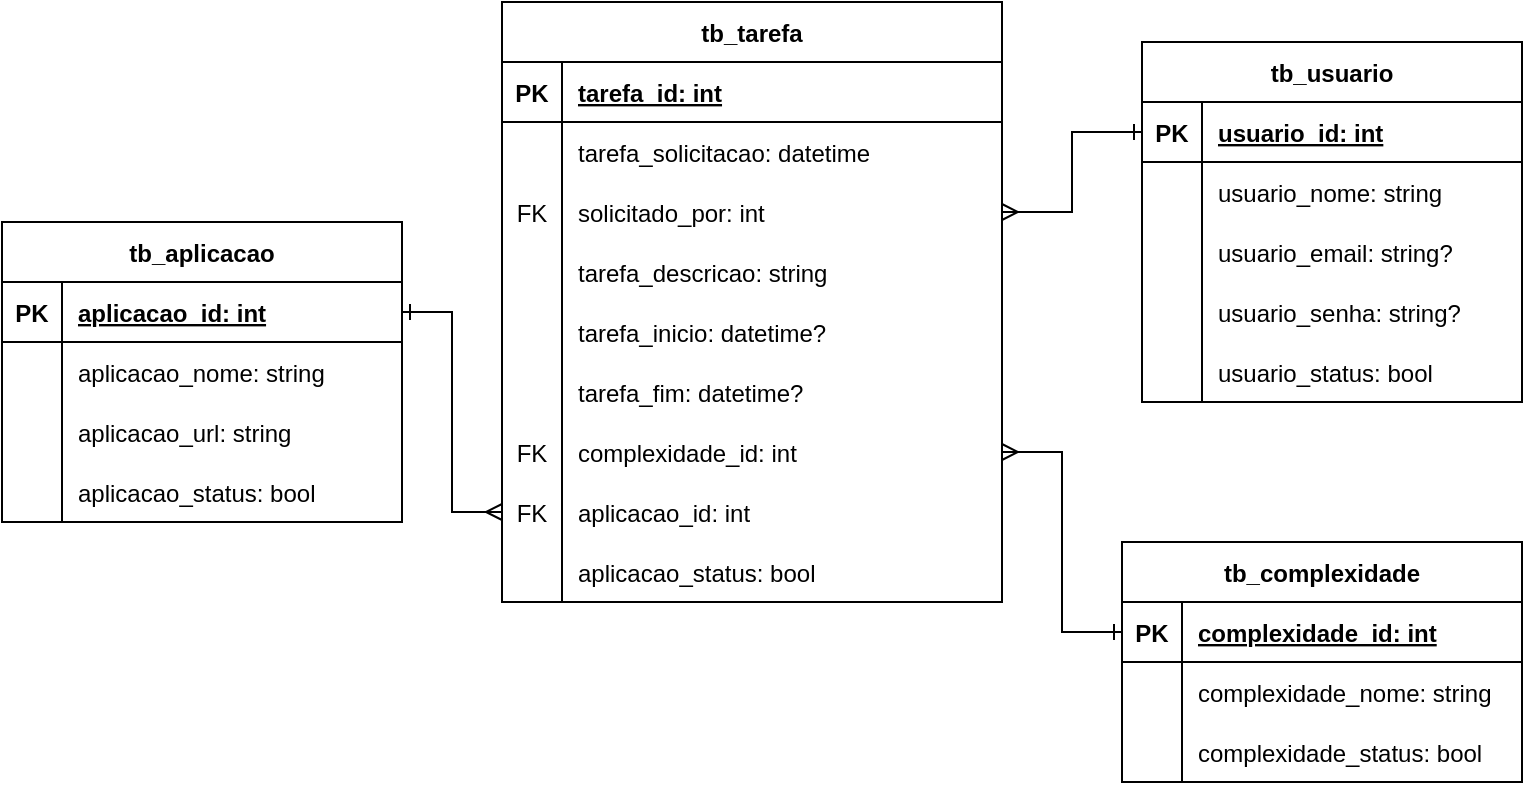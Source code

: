 <mxfile version="14.6.12" type="device"><diagram id="q1IHWpPg_JUJpRTzIYyi" name="Page-1"><mxGraphModel dx="868" dy="492" grid="1" gridSize="10" guides="1" tooltips="1" connect="1" arrows="1" fold="1" page="1" pageScale="1" pageWidth="827" pageHeight="1169" math="0" shadow="0"><root><mxCell id="0"/><mxCell id="1" parent="0"/><mxCell id="A8hZVh1yH3WaNDWAhd9J-1" value="tb_tarefa" style="shape=table;startSize=30;container=1;collapsible=1;childLayout=tableLayout;fixedRows=1;rowLines=0;fontStyle=1;align=center;resizeLast=1;" vertex="1" parent="1"><mxGeometry x="290" y="110" width="250" height="300" as="geometry"/></mxCell><mxCell id="A8hZVh1yH3WaNDWAhd9J-2" value="" style="shape=partialRectangle;collapsible=0;dropTarget=0;pointerEvents=0;fillColor=none;points=[[0,0.5],[1,0.5]];portConstraint=eastwest;top=0;left=0;right=0;bottom=1;" vertex="1" parent="A8hZVh1yH3WaNDWAhd9J-1"><mxGeometry y="30" width="250" height="30" as="geometry"/></mxCell><mxCell id="A8hZVh1yH3WaNDWAhd9J-3" value="PK" style="shape=partialRectangle;overflow=hidden;connectable=0;fillColor=none;top=0;left=0;bottom=0;right=0;fontStyle=1;" vertex="1" parent="A8hZVh1yH3WaNDWAhd9J-2"><mxGeometry width="30" height="30" as="geometry"/></mxCell><mxCell id="A8hZVh1yH3WaNDWAhd9J-4" value="tarefa_id: int" style="shape=partialRectangle;overflow=hidden;connectable=0;fillColor=none;top=0;left=0;bottom=0;right=0;align=left;spacingLeft=6;fontStyle=5;" vertex="1" parent="A8hZVh1yH3WaNDWAhd9J-2"><mxGeometry x="30" width="220" height="30" as="geometry"/></mxCell><mxCell id="A8hZVh1yH3WaNDWAhd9J-5" value="" style="shape=partialRectangle;collapsible=0;dropTarget=0;pointerEvents=0;fillColor=none;points=[[0,0.5],[1,0.5]];portConstraint=eastwest;top=0;left=0;right=0;bottom=0;" vertex="1" parent="A8hZVh1yH3WaNDWAhd9J-1"><mxGeometry y="60" width="250" height="30" as="geometry"/></mxCell><mxCell id="A8hZVh1yH3WaNDWAhd9J-6" value="" style="shape=partialRectangle;overflow=hidden;connectable=0;fillColor=none;top=0;left=0;bottom=0;right=0;" vertex="1" parent="A8hZVh1yH3WaNDWAhd9J-5"><mxGeometry width="30" height="30" as="geometry"/></mxCell><mxCell id="A8hZVh1yH3WaNDWAhd9J-7" value="tarefa_solicitacao: datetime" style="shape=partialRectangle;overflow=hidden;connectable=0;fillColor=none;top=0;left=0;bottom=0;right=0;align=left;spacingLeft=6;" vertex="1" parent="A8hZVh1yH3WaNDWAhd9J-5"><mxGeometry x="30" width="220" height="30" as="geometry"/></mxCell><mxCell id="A8hZVh1yH3WaNDWAhd9J-8" value="" style="shape=partialRectangle;collapsible=0;dropTarget=0;pointerEvents=0;fillColor=none;points=[[0,0.5],[1,0.5]];portConstraint=eastwest;top=0;left=0;right=0;bottom=0;" vertex="1" parent="A8hZVh1yH3WaNDWAhd9J-1"><mxGeometry y="90" width="250" height="30" as="geometry"/></mxCell><mxCell id="A8hZVh1yH3WaNDWAhd9J-9" value="FK" style="shape=partialRectangle;overflow=hidden;connectable=0;fillColor=none;top=0;left=0;bottom=0;right=0;" vertex="1" parent="A8hZVh1yH3WaNDWAhd9J-8"><mxGeometry width="30" height="30" as="geometry"/></mxCell><mxCell id="A8hZVh1yH3WaNDWAhd9J-10" value="solicitado_por: int" style="shape=partialRectangle;overflow=hidden;connectable=0;fillColor=none;top=0;left=0;bottom=0;right=0;align=left;spacingLeft=6;" vertex="1" parent="A8hZVh1yH3WaNDWAhd9J-8"><mxGeometry x="30" width="220" height="30" as="geometry"/></mxCell><mxCell id="A8hZVh1yH3WaNDWAhd9J-11" value="" style="shape=partialRectangle;collapsible=0;dropTarget=0;pointerEvents=0;fillColor=none;points=[[0,0.5],[1,0.5]];portConstraint=eastwest;top=0;left=0;right=0;bottom=0;" vertex="1" parent="A8hZVh1yH3WaNDWAhd9J-1"><mxGeometry y="120" width="250" height="30" as="geometry"/></mxCell><mxCell id="A8hZVh1yH3WaNDWAhd9J-12" value="" style="shape=partialRectangle;overflow=hidden;connectable=0;fillColor=none;top=0;left=0;bottom=0;right=0;" vertex="1" parent="A8hZVh1yH3WaNDWAhd9J-11"><mxGeometry width="30" height="30" as="geometry"/></mxCell><mxCell id="A8hZVh1yH3WaNDWAhd9J-13" value="tarefa_descricao: string" style="shape=partialRectangle;overflow=hidden;connectable=0;fillColor=none;top=0;left=0;bottom=0;right=0;align=left;spacingLeft=6;" vertex="1" parent="A8hZVh1yH3WaNDWAhd9J-11"><mxGeometry x="30" width="220" height="30" as="geometry"/></mxCell><mxCell id="A8hZVh1yH3WaNDWAhd9J-14" value="" style="shape=partialRectangle;collapsible=0;dropTarget=0;pointerEvents=0;fillColor=none;points=[[0,0.5],[1,0.5]];portConstraint=eastwest;top=0;left=0;right=0;bottom=0;" vertex="1" parent="A8hZVh1yH3WaNDWAhd9J-1"><mxGeometry y="150" width="250" height="30" as="geometry"/></mxCell><mxCell id="A8hZVh1yH3WaNDWAhd9J-15" value="" style="shape=partialRectangle;overflow=hidden;connectable=0;fillColor=none;top=0;left=0;bottom=0;right=0;" vertex="1" parent="A8hZVh1yH3WaNDWAhd9J-14"><mxGeometry width="30" height="30" as="geometry"/></mxCell><mxCell id="A8hZVh1yH3WaNDWAhd9J-16" value="tarefa_inicio: datetime?" style="shape=partialRectangle;overflow=hidden;connectable=0;fillColor=none;top=0;left=0;bottom=0;right=0;align=left;spacingLeft=6;" vertex="1" parent="A8hZVh1yH3WaNDWAhd9J-14"><mxGeometry x="30" width="220" height="30" as="geometry"/></mxCell><mxCell id="A8hZVh1yH3WaNDWAhd9J-17" value="" style="shape=partialRectangle;collapsible=0;dropTarget=0;pointerEvents=0;fillColor=none;points=[[0,0.5],[1,0.5]];portConstraint=eastwest;top=0;left=0;right=0;bottom=0;" vertex="1" parent="A8hZVh1yH3WaNDWAhd9J-1"><mxGeometry y="180" width="250" height="30" as="geometry"/></mxCell><mxCell id="A8hZVh1yH3WaNDWAhd9J-18" value="" style="shape=partialRectangle;overflow=hidden;connectable=0;fillColor=none;top=0;left=0;bottom=0;right=0;" vertex="1" parent="A8hZVh1yH3WaNDWAhd9J-17"><mxGeometry width="30" height="30" as="geometry"/></mxCell><mxCell id="A8hZVh1yH3WaNDWAhd9J-19" value="tarefa_fim: datetime?" style="shape=partialRectangle;overflow=hidden;connectable=0;fillColor=none;top=0;left=0;bottom=0;right=0;align=left;spacingLeft=6;" vertex="1" parent="A8hZVh1yH3WaNDWAhd9J-17"><mxGeometry x="30" width="220" height="30" as="geometry"/></mxCell><mxCell id="A8hZVh1yH3WaNDWAhd9J-20" value="" style="shape=partialRectangle;collapsible=0;dropTarget=0;pointerEvents=0;fillColor=none;points=[[0,0.5],[1,0.5]];portConstraint=eastwest;top=0;left=0;right=0;bottom=0;" vertex="1" parent="A8hZVh1yH3WaNDWAhd9J-1"><mxGeometry y="210" width="250" height="30" as="geometry"/></mxCell><mxCell id="A8hZVh1yH3WaNDWAhd9J-21" value="FK" style="shape=partialRectangle;overflow=hidden;connectable=0;fillColor=none;top=0;left=0;bottom=0;right=0;" vertex="1" parent="A8hZVh1yH3WaNDWAhd9J-20"><mxGeometry width="30" height="30" as="geometry"/></mxCell><mxCell id="A8hZVh1yH3WaNDWAhd9J-22" value="complexidade_id: int" style="shape=partialRectangle;overflow=hidden;connectable=0;fillColor=none;top=0;left=0;bottom=0;right=0;align=left;spacingLeft=6;" vertex="1" parent="A8hZVh1yH3WaNDWAhd9J-20"><mxGeometry x="30" width="220" height="30" as="geometry"/></mxCell><mxCell id="A8hZVh1yH3WaNDWAhd9J-23" value="" style="shape=partialRectangle;collapsible=0;dropTarget=0;pointerEvents=0;fillColor=none;points=[[0,0.5],[1,0.5]];portConstraint=eastwest;top=0;left=0;right=0;bottom=0;" vertex="1" parent="A8hZVh1yH3WaNDWAhd9J-1"><mxGeometry y="240" width="250" height="30" as="geometry"/></mxCell><mxCell id="A8hZVh1yH3WaNDWAhd9J-24" value="FK" style="shape=partialRectangle;overflow=hidden;connectable=0;fillColor=none;top=0;left=0;bottom=0;right=0;" vertex="1" parent="A8hZVh1yH3WaNDWAhd9J-23"><mxGeometry width="30" height="30" as="geometry"/></mxCell><mxCell id="A8hZVh1yH3WaNDWAhd9J-25" value="aplicacao_id: int" style="shape=partialRectangle;overflow=hidden;connectable=0;fillColor=none;top=0;left=0;bottom=0;right=0;align=left;spacingLeft=6;" vertex="1" parent="A8hZVh1yH3WaNDWAhd9J-23"><mxGeometry x="30" width="220" height="30" as="geometry"/></mxCell><mxCell id="A8hZVh1yH3WaNDWAhd9J-64" value="" style="shape=partialRectangle;collapsible=0;dropTarget=0;pointerEvents=0;fillColor=none;points=[[0,0.5],[1,0.5]];portConstraint=eastwest;top=0;left=0;right=0;bottom=0;" vertex="1" parent="A8hZVh1yH3WaNDWAhd9J-1"><mxGeometry y="270" width="250" height="30" as="geometry"/></mxCell><mxCell id="A8hZVh1yH3WaNDWAhd9J-65" value="" style="shape=partialRectangle;overflow=hidden;connectable=0;fillColor=none;top=0;left=0;bottom=0;right=0;" vertex="1" parent="A8hZVh1yH3WaNDWAhd9J-64"><mxGeometry width="30" height="30" as="geometry"/></mxCell><mxCell id="A8hZVh1yH3WaNDWAhd9J-66" value="aplicacao_status: bool" style="shape=partialRectangle;overflow=hidden;connectable=0;fillColor=none;top=0;left=0;bottom=0;right=0;align=left;spacingLeft=6;" vertex="1" parent="A8hZVh1yH3WaNDWAhd9J-64"><mxGeometry x="30" width="220" height="30" as="geometry"/></mxCell><mxCell id="A8hZVh1yH3WaNDWAhd9J-26" value="tb_complexidade" style="shape=table;startSize=30;container=1;collapsible=1;childLayout=tableLayout;fixedRows=1;rowLines=0;fontStyle=1;align=center;resizeLast=1;" vertex="1" parent="1"><mxGeometry x="600" y="380" width="200" height="120" as="geometry"/></mxCell><mxCell id="A8hZVh1yH3WaNDWAhd9J-27" value="" style="shape=partialRectangle;collapsible=0;dropTarget=0;pointerEvents=0;fillColor=none;points=[[0,0.5],[1,0.5]];portConstraint=eastwest;top=0;left=0;right=0;bottom=1;" vertex="1" parent="A8hZVh1yH3WaNDWAhd9J-26"><mxGeometry y="30" width="200" height="30" as="geometry"/></mxCell><mxCell id="A8hZVh1yH3WaNDWAhd9J-28" value="PK" style="shape=partialRectangle;overflow=hidden;connectable=0;fillColor=none;top=0;left=0;bottom=0;right=0;fontStyle=1;" vertex="1" parent="A8hZVh1yH3WaNDWAhd9J-27"><mxGeometry width="30" height="30" as="geometry"/></mxCell><mxCell id="A8hZVh1yH3WaNDWAhd9J-29" value="complexidade_id: int" style="shape=partialRectangle;overflow=hidden;connectable=0;fillColor=none;top=0;left=0;bottom=0;right=0;align=left;spacingLeft=6;fontStyle=5;" vertex="1" parent="A8hZVh1yH3WaNDWAhd9J-27"><mxGeometry x="30" width="170" height="30" as="geometry"/></mxCell><mxCell id="A8hZVh1yH3WaNDWAhd9J-30" value="" style="shape=partialRectangle;collapsible=0;dropTarget=0;pointerEvents=0;fillColor=none;points=[[0,0.5],[1,0.5]];portConstraint=eastwest;top=0;left=0;right=0;bottom=0;" vertex="1" parent="A8hZVh1yH3WaNDWAhd9J-26"><mxGeometry y="60" width="200" height="30" as="geometry"/></mxCell><mxCell id="A8hZVh1yH3WaNDWAhd9J-31" value="" style="shape=partialRectangle;overflow=hidden;connectable=0;fillColor=none;top=0;left=0;bottom=0;right=0;" vertex="1" parent="A8hZVh1yH3WaNDWAhd9J-30"><mxGeometry width="30" height="30" as="geometry"/></mxCell><mxCell id="A8hZVh1yH3WaNDWAhd9J-32" value="complexidade_nome: string" style="shape=partialRectangle;overflow=hidden;connectable=0;fillColor=none;top=0;left=0;bottom=0;right=0;align=left;spacingLeft=6;" vertex="1" parent="A8hZVh1yH3WaNDWAhd9J-30"><mxGeometry x="30" width="170" height="30" as="geometry"/></mxCell><mxCell id="A8hZVh1yH3WaNDWAhd9J-70" value="" style="shape=partialRectangle;collapsible=0;dropTarget=0;pointerEvents=0;fillColor=none;points=[[0,0.5],[1,0.5]];portConstraint=eastwest;top=0;left=0;right=0;bottom=0;" vertex="1" parent="A8hZVh1yH3WaNDWAhd9J-26"><mxGeometry y="90" width="200" height="30" as="geometry"/></mxCell><mxCell id="A8hZVh1yH3WaNDWAhd9J-71" value="" style="shape=partialRectangle;overflow=hidden;connectable=0;fillColor=none;top=0;left=0;bottom=0;right=0;" vertex="1" parent="A8hZVh1yH3WaNDWAhd9J-70"><mxGeometry width="30" height="30" as="geometry"/></mxCell><mxCell id="A8hZVh1yH3WaNDWAhd9J-72" value="complexidade_status: bool" style="shape=partialRectangle;overflow=hidden;connectable=0;fillColor=none;top=0;left=0;bottom=0;right=0;align=left;spacingLeft=6;" vertex="1" parent="A8hZVh1yH3WaNDWAhd9J-70"><mxGeometry x="30" width="170" height="30" as="geometry"/></mxCell><mxCell id="A8hZVh1yH3WaNDWAhd9J-33" value="tb_aplicacao" style="shape=table;startSize=30;container=1;collapsible=1;childLayout=tableLayout;fixedRows=1;rowLines=0;fontStyle=1;align=center;resizeLast=1;" vertex="1" parent="1"><mxGeometry x="40" y="220" width="200" height="150" as="geometry"/></mxCell><mxCell id="A8hZVh1yH3WaNDWAhd9J-34" value="" style="shape=partialRectangle;collapsible=0;dropTarget=0;pointerEvents=0;fillColor=none;points=[[0,0.5],[1,0.5]];portConstraint=eastwest;top=0;left=0;right=0;bottom=1;" vertex="1" parent="A8hZVh1yH3WaNDWAhd9J-33"><mxGeometry y="30" width="200" height="30" as="geometry"/></mxCell><mxCell id="A8hZVh1yH3WaNDWAhd9J-35" value="PK" style="shape=partialRectangle;overflow=hidden;connectable=0;fillColor=none;top=0;left=0;bottom=0;right=0;fontStyle=1;" vertex="1" parent="A8hZVh1yH3WaNDWAhd9J-34"><mxGeometry width="30" height="30" as="geometry"/></mxCell><mxCell id="A8hZVh1yH3WaNDWAhd9J-36" value="aplicacao_id: int" style="shape=partialRectangle;overflow=hidden;connectable=0;fillColor=none;top=0;left=0;bottom=0;right=0;align=left;spacingLeft=6;fontStyle=5;" vertex="1" parent="A8hZVh1yH3WaNDWAhd9J-34"><mxGeometry x="30" width="170" height="30" as="geometry"/></mxCell><mxCell id="A8hZVh1yH3WaNDWAhd9J-37" value="" style="shape=partialRectangle;collapsible=0;dropTarget=0;pointerEvents=0;fillColor=none;points=[[0,0.5],[1,0.5]];portConstraint=eastwest;top=0;left=0;right=0;bottom=0;" vertex="1" parent="A8hZVh1yH3WaNDWAhd9J-33"><mxGeometry y="60" width="200" height="30" as="geometry"/></mxCell><mxCell id="A8hZVh1yH3WaNDWAhd9J-38" value="" style="shape=partialRectangle;overflow=hidden;connectable=0;fillColor=none;top=0;left=0;bottom=0;right=0;" vertex="1" parent="A8hZVh1yH3WaNDWAhd9J-37"><mxGeometry width="30" height="30" as="geometry"/></mxCell><mxCell id="A8hZVh1yH3WaNDWAhd9J-39" value="aplicacao_nome: string" style="shape=partialRectangle;overflow=hidden;connectable=0;fillColor=none;top=0;left=0;bottom=0;right=0;align=left;spacingLeft=6;" vertex="1" parent="A8hZVh1yH3WaNDWAhd9J-37"><mxGeometry x="30" width="170" height="30" as="geometry"/></mxCell><mxCell id="A8hZVh1yH3WaNDWAhd9J-40" value="" style="shape=partialRectangle;collapsible=0;dropTarget=0;pointerEvents=0;fillColor=none;points=[[0,0.5],[1,0.5]];portConstraint=eastwest;top=0;left=0;right=0;bottom=0;" vertex="1" parent="A8hZVh1yH3WaNDWAhd9J-33"><mxGeometry y="90" width="200" height="30" as="geometry"/></mxCell><mxCell id="A8hZVh1yH3WaNDWAhd9J-41" value="" style="shape=partialRectangle;overflow=hidden;connectable=0;fillColor=none;top=0;left=0;bottom=0;right=0;" vertex="1" parent="A8hZVh1yH3WaNDWAhd9J-40"><mxGeometry width="30" height="30" as="geometry"/></mxCell><mxCell id="A8hZVh1yH3WaNDWAhd9J-42" value="aplicacao_url: string" style="shape=partialRectangle;overflow=hidden;connectable=0;fillColor=none;top=0;left=0;bottom=0;right=0;align=left;spacingLeft=6;" vertex="1" parent="A8hZVh1yH3WaNDWAhd9J-40"><mxGeometry x="30" width="170" height="30" as="geometry"/></mxCell><mxCell id="A8hZVh1yH3WaNDWAhd9J-61" value="" style="shape=partialRectangle;collapsible=0;dropTarget=0;pointerEvents=0;fillColor=none;points=[[0,0.5],[1,0.5]];portConstraint=eastwest;top=0;left=0;right=0;bottom=0;" vertex="1" parent="A8hZVh1yH3WaNDWAhd9J-33"><mxGeometry y="120" width="200" height="30" as="geometry"/></mxCell><mxCell id="A8hZVh1yH3WaNDWAhd9J-62" value="" style="shape=partialRectangle;overflow=hidden;connectable=0;fillColor=none;top=0;left=0;bottom=0;right=0;" vertex="1" parent="A8hZVh1yH3WaNDWAhd9J-61"><mxGeometry width="30" height="30" as="geometry"/></mxCell><mxCell id="A8hZVh1yH3WaNDWAhd9J-63" value="aplicacao_status: bool" style="shape=partialRectangle;overflow=hidden;connectable=0;fillColor=none;top=0;left=0;bottom=0;right=0;align=left;spacingLeft=6;" vertex="1" parent="A8hZVh1yH3WaNDWAhd9J-61"><mxGeometry x="30" width="170" height="30" as="geometry"/></mxCell><mxCell id="A8hZVh1yH3WaNDWAhd9J-43" value="tb_usuario" style="shape=table;startSize=30;container=1;collapsible=1;childLayout=tableLayout;fixedRows=1;rowLines=0;fontStyle=1;align=center;resizeLast=1;" vertex="1" parent="1"><mxGeometry x="610" y="130" width="190" height="180" as="geometry"/></mxCell><mxCell id="A8hZVh1yH3WaNDWAhd9J-44" value="" style="shape=partialRectangle;collapsible=0;dropTarget=0;pointerEvents=0;fillColor=none;points=[[0,0.5],[1,0.5]];portConstraint=eastwest;top=0;left=0;right=0;bottom=1;" vertex="1" parent="A8hZVh1yH3WaNDWAhd9J-43"><mxGeometry y="30" width="190" height="30" as="geometry"/></mxCell><mxCell id="A8hZVh1yH3WaNDWAhd9J-45" value="PK" style="shape=partialRectangle;overflow=hidden;connectable=0;fillColor=none;top=0;left=0;bottom=0;right=0;fontStyle=1;" vertex="1" parent="A8hZVh1yH3WaNDWAhd9J-44"><mxGeometry width="30" height="30" as="geometry"/></mxCell><mxCell id="A8hZVh1yH3WaNDWAhd9J-46" value="usuario_id: int" style="shape=partialRectangle;overflow=hidden;connectable=0;fillColor=none;top=0;left=0;bottom=0;right=0;align=left;spacingLeft=6;fontStyle=5;" vertex="1" parent="A8hZVh1yH3WaNDWAhd9J-44"><mxGeometry x="30" width="160" height="30" as="geometry"/></mxCell><mxCell id="A8hZVh1yH3WaNDWAhd9J-47" value="" style="shape=partialRectangle;collapsible=0;dropTarget=0;pointerEvents=0;fillColor=none;points=[[0,0.5],[1,0.5]];portConstraint=eastwest;top=0;left=0;right=0;bottom=0;" vertex="1" parent="A8hZVh1yH3WaNDWAhd9J-43"><mxGeometry y="60" width="190" height="30" as="geometry"/></mxCell><mxCell id="A8hZVh1yH3WaNDWAhd9J-48" value="" style="shape=partialRectangle;overflow=hidden;connectable=0;fillColor=none;top=0;left=0;bottom=0;right=0;" vertex="1" parent="A8hZVh1yH3WaNDWAhd9J-47"><mxGeometry width="30" height="30" as="geometry"/></mxCell><mxCell id="A8hZVh1yH3WaNDWAhd9J-49" value="usuario_nome: string" style="shape=partialRectangle;overflow=hidden;connectable=0;fillColor=none;top=0;left=0;bottom=0;right=0;align=left;spacingLeft=6;" vertex="1" parent="A8hZVh1yH3WaNDWAhd9J-47"><mxGeometry x="30" width="160" height="30" as="geometry"/></mxCell><mxCell id="A8hZVh1yH3WaNDWAhd9J-50" value="" style="shape=partialRectangle;collapsible=0;dropTarget=0;pointerEvents=0;fillColor=none;points=[[0,0.5],[1,0.5]];portConstraint=eastwest;top=0;left=0;right=0;bottom=0;" vertex="1" parent="A8hZVh1yH3WaNDWAhd9J-43"><mxGeometry y="90" width="190" height="30" as="geometry"/></mxCell><mxCell id="A8hZVh1yH3WaNDWAhd9J-51" value="" style="shape=partialRectangle;overflow=hidden;connectable=0;fillColor=none;top=0;left=0;bottom=0;right=0;" vertex="1" parent="A8hZVh1yH3WaNDWAhd9J-50"><mxGeometry width="30" height="30" as="geometry"/></mxCell><mxCell id="A8hZVh1yH3WaNDWAhd9J-52" value="usuario_email: string?" style="shape=partialRectangle;overflow=hidden;connectable=0;fillColor=none;top=0;left=0;bottom=0;right=0;align=left;spacingLeft=6;" vertex="1" parent="A8hZVh1yH3WaNDWAhd9J-50"><mxGeometry x="30" width="160" height="30" as="geometry"/></mxCell><mxCell id="A8hZVh1yH3WaNDWAhd9J-53" value="" style="shape=partialRectangle;collapsible=0;dropTarget=0;pointerEvents=0;fillColor=none;points=[[0,0.5],[1,0.5]];portConstraint=eastwest;top=0;left=0;right=0;bottom=0;" vertex="1" parent="A8hZVh1yH3WaNDWAhd9J-43"><mxGeometry y="120" width="190" height="30" as="geometry"/></mxCell><mxCell id="A8hZVh1yH3WaNDWAhd9J-54" value="" style="shape=partialRectangle;overflow=hidden;connectable=0;fillColor=none;top=0;left=0;bottom=0;right=0;" vertex="1" parent="A8hZVh1yH3WaNDWAhd9J-53"><mxGeometry width="30" height="30" as="geometry"/></mxCell><mxCell id="A8hZVh1yH3WaNDWAhd9J-55" value="usuario_senha: string?" style="shape=partialRectangle;overflow=hidden;connectable=0;fillColor=none;top=0;left=0;bottom=0;right=0;align=left;spacingLeft=6;" vertex="1" parent="A8hZVh1yH3WaNDWAhd9J-53"><mxGeometry x="30" width="160" height="30" as="geometry"/></mxCell><mxCell id="A8hZVh1yH3WaNDWAhd9J-67" value="" style="shape=partialRectangle;collapsible=0;dropTarget=0;pointerEvents=0;fillColor=none;points=[[0,0.5],[1,0.5]];portConstraint=eastwest;top=0;left=0;right=0;bottom=0;" vertex="1" parent="A8hZVh1yH3WaNDWAhd9J-43"><mxGeometry y="150" width="190" height="30" as="geometry"/></mxCell><mxCell id="A8hZVh1yH3WaNDWAhd9J-68" value="" style="shape=partialRectangle;overflow=hidden;connectable=0;fillColor=none;top=0;left=0;bottom=0;right=0;" vertex="1" parent="A8hZVh1yH3WaNDWAhd9J-67"><mxGeometry width="30" height="30" as="geometry"/></mxCell><mxCell id="A8hZVh1yH3WaNDWAhd9J-69" value="usuario_status: bool" style="shape=partialRectangle;overflow=hidden;connectable=0;fillColor=none;top=0;left=0;bottom=0;right=0;align=left;spacingLeft=6;" vertex="1" parent="A8hZVh1yH3WaNDWAhd9J-67"><mxGeometry x="30" width="160" height="30" as="geometry"/></mxCell><mxCell id="A8hZVh1yH3WaNDWAhd9J-58" style="edgeStyle=orthogonalEdgeStyle;rounded=0;orthogonalLoop=1;jettySize=auto;html=1;entryX=1;entryY=0.5;entryDx=0;entryDy=0;endArrow=ERmany;endFill=0;startArrow=ERone;startFill=0;" edge="1" parent="1" source="A8hZVh1yH3WaNDWAhd9J-44" target="A8hZVh1yH3WaNDWAhd9J-8"><mxGeometry relative="1" as="geometry"><Array as="points"><mxPoint x="575" y="175"/><mxPoint x="575" y="215"/></Array></mxGeometry></mxCell><mxCell id="A8hZVh1yH3WaNDWAhd9J-59" style="edgeStyle=orthogonalEdgeStyle;rounded=0;orthogonalLoop=1;jettySize=auto;html=1;exitX=0;exitY=0.5;exitDx=0;exitDy=0;entryX=1;entryY=0.5;entryDx=0;entryDy=0;endArrow=ERmany;endFill=0;startArrow=ERone;startFill=0;" edge="1" parent="1" source="A8hZVh1yH3WaNDWAhd9J-27" target="A8hZVh1yH3WaNDWAhd9J-20"><mxGeometry relative="1" as="geometry"/></mxCell><mxCell id="A8hZVh1yH3WaNDWAhd9J-60" style="edgeStyle=orthogonalEdgeStyle;rounded=0;orthogonalLoop=1;jettySize=auto;html=1;entryX=0;entryY=0.5;entryDx=0;entryDy=0;endArrow=ERmany;endFill=0;startArrow=ERone;startFill=0;" edge="1" parent="1" source="A8hZVh1yH3WaNDWAhd9J-34" target="A8hZVh1yH3WaNDWAhd9J-23"><mxGeometry relative="1" as="geometry"/></mxCell></root></mxGraphModel></diagram></mxfile>
